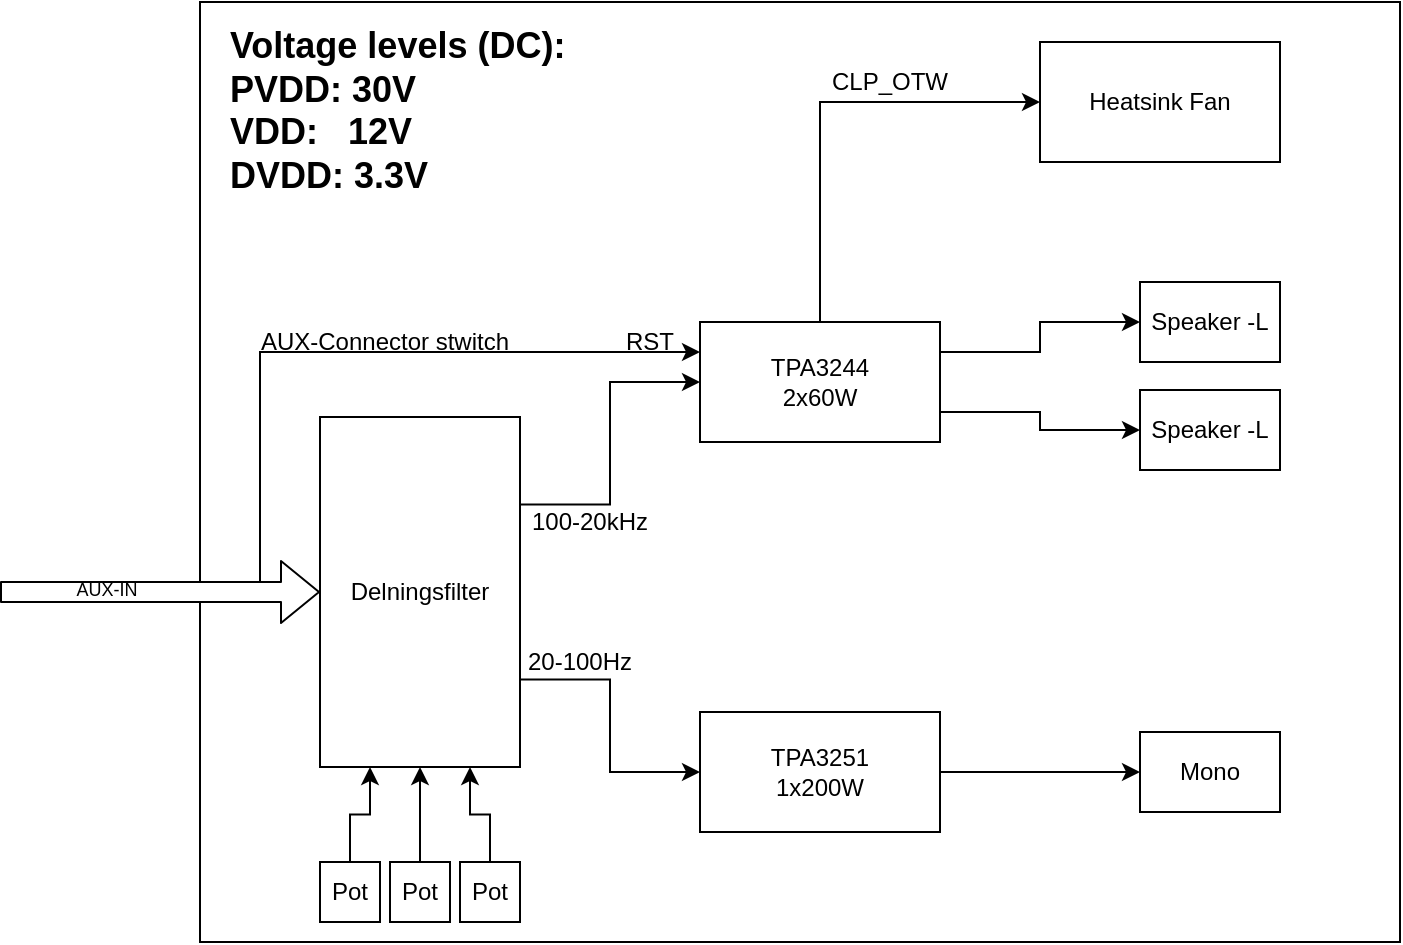 <mxfile version="14.1.8" type="device"><diagram id="aFCmvRGNOCI-hhNVUhPd" name="Page-1"><mxGraphModel dx="782" dy="681" grid="1" gridSize="10" guides="1" tooltips="1" connect="1" arrows="1" fold="1" page="1" pageScale="1" pageWidth="1169" pageHeight="827" math="0" shadow="0"><root><mxCell id="0"/><mxCell id="1" parent="0"/><mxCell id="Fwg9t9nEmIcbAaSvSscl-1" value="" style="rounded=0;whiteSpace=wrap;html=1;fillColor=none;" vertex="1" parent="1"><mxGeometry x="160" y="200" width="600" height="470" as="geometry"/></mxCell><mxCell id="Fwg9t9nEmIcbAaSvSscl-18" style="edgeStyle=orthogonalEdgeStyle;rounded=0;orthogonalLoop=1;jettySize=auto;html=1;entryX=0;entryY=0.5;entryDx=0;entryDy=0;" edge="1" parent="1" source="Fwg9t9nEmIcbAaSvSscl-2" target="Fwg9t9nEmIcbAaSvSscl-16"><mxGeometry relative="1" as="geometry"><Array as="points"><mxPoint x="470" y="250"/></Array></mxGeometry></mxCell><mxCell id="Fwg9t9nEmIcbAaSvSscl-23" style="edgeStyle=orthogonalEdgeStyle;rounded=0;orthogonalLoop=1;jettySize=auto;html=1;exitX=1;exitY=0.25;exitDx=0;exitDy=0;entryX=0;entryY=0.5;entryDx=0;entryDy=0;" edge="1" parent="1" source="Fwg9t9nEmIcbAaSvSscl-2" target="Fwg9t9nEmIcbAaSvSscl-21"><mxGeometry relative="1" as="geometry"/></mxCell><mxCell id="Fwg9t9nEmIcbAaSvSscl-24" style="edgeStyle=orthogonalEdgeStyle;rounded=0;orthogonalLoop=1;jettySize=auto;html=1;exitX=1;exitY=0.75;exitDx=0;exitDy=0;entryX=0;entryY=0.5;entryDx=0;entryDy=0;" edge="1" parent="1" source="Fwg9t9nEmIcbAaSvSscl-2" target="Fwg9t9nEmIcbAaSvSscl-22"><mxGeometry relative="1" as="geometry"/></mxCell><mxCell id="Fwg9t9nEmIcbAaSvSscl-2" value="TPA3244&lt;br&gt;2x60W" style="rounded=0;whiteSpace=wrap;html=1;fillColor=none;" vertex="1" parent="1"><mxGeometry x="410" y="360" width="120" height="60" as="geometry"/></mxCell><mxCell id="Fwg9t9nEmIcbAaSvSscl-26" style="edgeStyle=orthogonalEdgeStyle;rounded=0;orthogonalLoop=1;jettySize=auto;html=1;exitX=1;exitY=0.5;exitDx=0;exitDy=0;entryX=0;entryY=0.5;entryDx=0;entryDy=0;" edge="1" parent="1" source="Fwg9t9nEmIcbAaSvSscl-3" target="Fwg9t9nEmIcbAaSvSscl-25"><mxGeometry relative="1" as="geometry"/></mxCell><mxCell id="Fwg9t9nEmIcbAaSvSscl-3" value="TPA3251&lt;br&gt;1x200W" style="rounded=0;whiteSpace=wrap;html=1;fillColor=none;" vertex="1" parent="1"><mxGeometry x="410" y="555" width="120" height="60" as="geometry"/></mxCell><mxCell id="Fwg9t9nEmIcbAaSvSscl-6" style="edgeStyle=orthogonalEdgeStyle;rounded=0;orthogonalLoop=1;jettySize=auto;html=1;exitX=1;exitY=0.25;exitDx=0;exitDy=0;entryX=0;entryY=0.5;entryDx=0;entryDy=0;" edge="1" parent="1" source="Fwg9t9nEmIcbAaSvSscl-4" target="Fwg9t9nEmIcbAaSvSscl-2"><mxGeometry relative="1" as="geometry"/></mxCell><mxCell id="Fwg9t9nEmIcbAaSvSscl-7" style="edgeStyle=orthogonalEdgeStyle;rounded=0;orthogonalLoop=1;jettySize=auto;html=1;exitX=1;exitY=0.75;exitDx=0;exitDy=0;entryX=0;entryY=0.5;entryDx=0;entryDy=0;" edge="1" parent="1" source="Fwg9t9nEmIcbAaSvSscl-4" target="Fwg9t9nEmIcbAaSvSscl-3"><mxGeometry relative="1" as="geometry"/></mxCell><mxCell id="Fwg9t9nEmIcbAaSvSscl-4" value="Delningsfilter" style="rounded=0;whiteSpace=wrap;html=1;fillColor=none;" vertex="1" parent="1"><mxGeometry x="220" y="407.5" width="100" height="175" as="geometry"/></mxCell><mxCell id="Fwg9t9nEmIcbAaSvSscl-8" value="20-100Hz" style="text;html=1;strokeColor=none;fillColor=none;align=center;verticalAlign=middle;whiteSpace=wrap;rounded=0;" vertex="1" parent="1"><mxGeometry x="320" y="520" width="60" height="20" as="geometry"/></mxCell><mxCell id="Fwg9t9nEmIcbAaSvSscl-9" value="100-20kHz" style="text;html=1;strokeColor=none;fillColor=none;align=center;verticalAlign=middle;whiteSpace=wrap;rounded=0;" vertex="1" parent="1"><mxGeometry x="320" y="450" width="70" height="20" as="geometry"/></mxCell><mxCell id="Fwg9t9nEmIcbAaSvSscl-13" style="edgeStyle=orthogonalEdgeStyle;rounded=0;orthogonalLoop=1;jettySize=auto;html=1;exitX=0.5;exitY=0;exitDx=0;exitDy=0;entryX=0.25;entryY=1;entryDx=0;entryDy=0;" edge="1" parent="1" source="Fwg9t9nEmIcbAaSvSscl-10" target="Fwg9t9nEmIcbAaSvSscl-4"><mxGeometry relative="1" as="geometry"/></mxCell><mxCell id="Fwg9t9nEmIcbAaSvSscl-10" value="Pot" style="rounded=0;whiteSpace=wrap;html=1;fillColor=none;" vertex="1" parent="1"><mxGeometry x="220" y="630" width="30" height="30" as="geometry"/></mxCell><mxCell id="Fwg9t9nEmIcbAaSvSscl-14" style="edgeStyle=orthogonalEdgeStyle;rounded=0;orthogonalLoop=1;jettySize=auto;html=1;exitX=0.5;exitY=0;exitDx=0;exitDy=0;entryX=0.5;entryY=1;entryDx=0;entryDy=0;" edge="1" parent="1" source="Fwg9t9nEmIcbAaSvSscl-11" target="Fwg9t9nEmIcbAaSvSscl-4"><mxGeometry relative="1" as="geometry"/></mxCell><mxCell id="Fwg9t9nEmIcbAaSvSscl-11" value="Pot" style="rounded=0;whiteSpace=wrap;html=1;fillColor=none;" vertex="1" parent="1"><mxGeometry x="255" y="630" width="30" height="30" as="geometry"/></mxCell><mxCell id="Fwg9t9nEmIcbAaSvSscl-15" style="edgeStyle=orthogonalEdgeStyle;rounded=0;orthogonalLoop=1;jettySize=auto;html=1;exitX=0.5;exitY=0;exitDx=0;exitDy=0;entryX=0.75;entryY=1;entryDx=0;entryDy=0;" edge="1" parent="1" source="Fwg9t9nEmIcbAaSvSscl-12" target="Fwg9t9nEmIcbAaSvSscl-4"><mxGeometry relative="1" as="geometry"/></mxCell><mxCell id="Fwg9t9nEmIcbAaSvSscl-12" value="Pot" style="rounded=0;whiteSpace=wrap;html=1;fillColor=none;" vertex="1" parent="1"><mxGeometry x="290" y="630" width="30" height="30" as="geometry"/></mxCell><mxCell id="Fwg9t9nEmIcbAaSvSscl-16" value="Heatsink Fan" style="rounded=0;whiteSpace=wrap;html=1;fillColor=none;" vertex="1" parent="1"><mxGeometry x="580" y="220" width="120" height="60" as="geometry"/></mxCell><mxCell id="Fwg9t9nEmIcbAaSvSscl-19" value="CLP_OTW" style="text;html=1;strokeColor=none;fillColor=none;align=center;verticalAlign=middle;whiteSpace=wrap;rounded=0;" vertex="1" parent="1"><mxGeometry x="470" y="230" width="70" height="20" as="geometry"/></mxCell><mxCell id="Fwg9t9nEmIcbAaSvSscl-21" value="Speaker -L" style="rounded=0;whiteSpace=wrap;html=1;fillColor=none;" vertex="1" parent="1"><mxGeometry x="630" y="340" width="70" height="40" as="geometry"/></mxCell><mxCell id="Fwg9t9nEmIcbAaSvSscl-22" value="Speaker -L" style="rounded=0;whiteSpace=wrap;html=1;fillColor=none;" vertex="1" parent="1"><mxGeometry x="630" y="394" width="70" height="40" as="geometry"/></mxCell><mxCell id="Fwg9t9nEmIcbAaSvSscl-25" value="Mono" style="rounded=0;whiteSpace=wrap;html=1;fillColor=none;" vertex="1" parent="1"><mxGeometry x="630" y="565" width="70" height="40" as="geometry"/></mxCell><mxCell id="Fwg9t9nEmIcbAaSvSscl-28" value="" style="shape=flexArrow;endArrow=classic;html=1;entryX=0;entryY=0.5;entryDx=0;entryDy=0;fillColor=#ffffff;" edge="1" parent="1" target="Fwg9t9nEmIcbAaSvSscl-4"><mxGeometry width="50" height="50" relative="1" as="geometry"><mxPoint x="60" y="495" as="sourcePoint"/><mxPoint x="110" y="470" as="targetPoint"/></mxGeometry></mxCell><mxCell id="Fwg9t9nEmIcbAaSvSscl-29" value="AUX-IN" style="edgeLabel;html=1;align=center;verticalAlign=middle;resizable=0;points=[];labelBackgroundColor=none;fontSize=9;" vertex="1" connectable="0" parent="Fwg9t9nEmIcbAaSvSscl-28"><mxGeometry x="-0.345" y="1" relative="1" as="geometry"><mxPoint as="offset"/></mxGeometry></mxCell><mxCell id="Fwg9t9nEmIcbAaSvSscl-32" value="&lt;h1&gt;Voltage levels (DC):&lt;br&gt;PVDD: 30V&lt;br&gt;VDD:&amp;nbsp; &amp;nbsp;12V&lt;br&gt;DVDD: 3.3V&lt;/h1&gt;" style="text;html=1;strokeColor=none;fillColor=none;spacing=5;spacingTop=-20;whiteSpace=wrap;overflow=hidden;rounded=0;labelBackgroundColor=none;fontSize=9;" vertex="1" parent="1"><mxGeometry x="170" y="210" width="190" height="120" as="geometry"/></mxCell><mxCell id="Fwg9t9nEmIcbAaSvSscl-34" value="" style="endArrow=classic;html=1;fillColor=#ffffff;fontSize=9;entryX=0;entryY=0.25;entryDx=0;entryDy=0;rounded=0;" edge="1" parent="1" target="Fwg9t9nEmIcbAaSvSscl-2"><mxGeometry width="50" height="50" relative="1" as="geometry"><mxPoint x="190" y="490" as="sourcePoint"/><mxPoint x="230" y="357.5" as="targetPoint"/><Array as="points"><mxPoint x="190" y="375"/></Array></mxGeometry></mxCell><mxCell id="Fwg9t9nEmIcbAaSvSscl-35" value="AUX-Connector stwitch" style="text;html=1;strokeColor=none;fillColor=none;align=center;verticalAlign=middle;whiteSpace=wrap;rounded=0;" vertex="1" parent="1"><mxGeometry x="185" y="360" width="135" height="20" as="geometry"/></mxCell><mxCell id="Fwg9t9nEmIcbAaSvSscl-36" value="RST" style="text;html=1;strokeColor=none;fillColor=none;align=center;verticalAlign=middle;whiteSpace=wrap;rounded=0;" vertex="1" parent="1"><mxGeometry x="370" y="360" width="30" height="20" as="geometry"/></mxCell></root></mxGraphModel></diagram></mxfile>